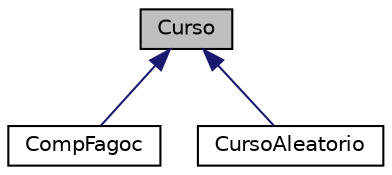 digraph "Curso"
{
  edge [fontname="Helvetica",fontsize="10",labelfontname="Helvetica",labelfontsize="10"];
  node [fontname="Helvetica",fontsize="10",shape=record];
  Node1 [label="Curso",height=0.2,width=0.4,color="black", fillcolor="grey75", style="filled", fontcolor="black"];
  Node1 -> Node2 [dir="back",color="midnightblue",fontsize="10",style="solid",fontname="Helvetica"];
  Node2 [label="CompFagoc",height=0.2,width=0.4,color="black", fillcolor="white", style="filled",URL="$class_comp_fagoc.html"];
  Node1 -> Node3 [dir="back",color="midnightblue",fontsize="10",style="solid",fontname="Helvetica"];
  Node3 [label="CursoAleatorio",height=0.2,width=0.4,color="black", fillcolor="white", style="filled",URL="$class_curso_aleatorio.html",tooltip="Gera aleatoriamente a estrutura de um curso de ensino superior, com horários, disciplinas etc..."];
}
